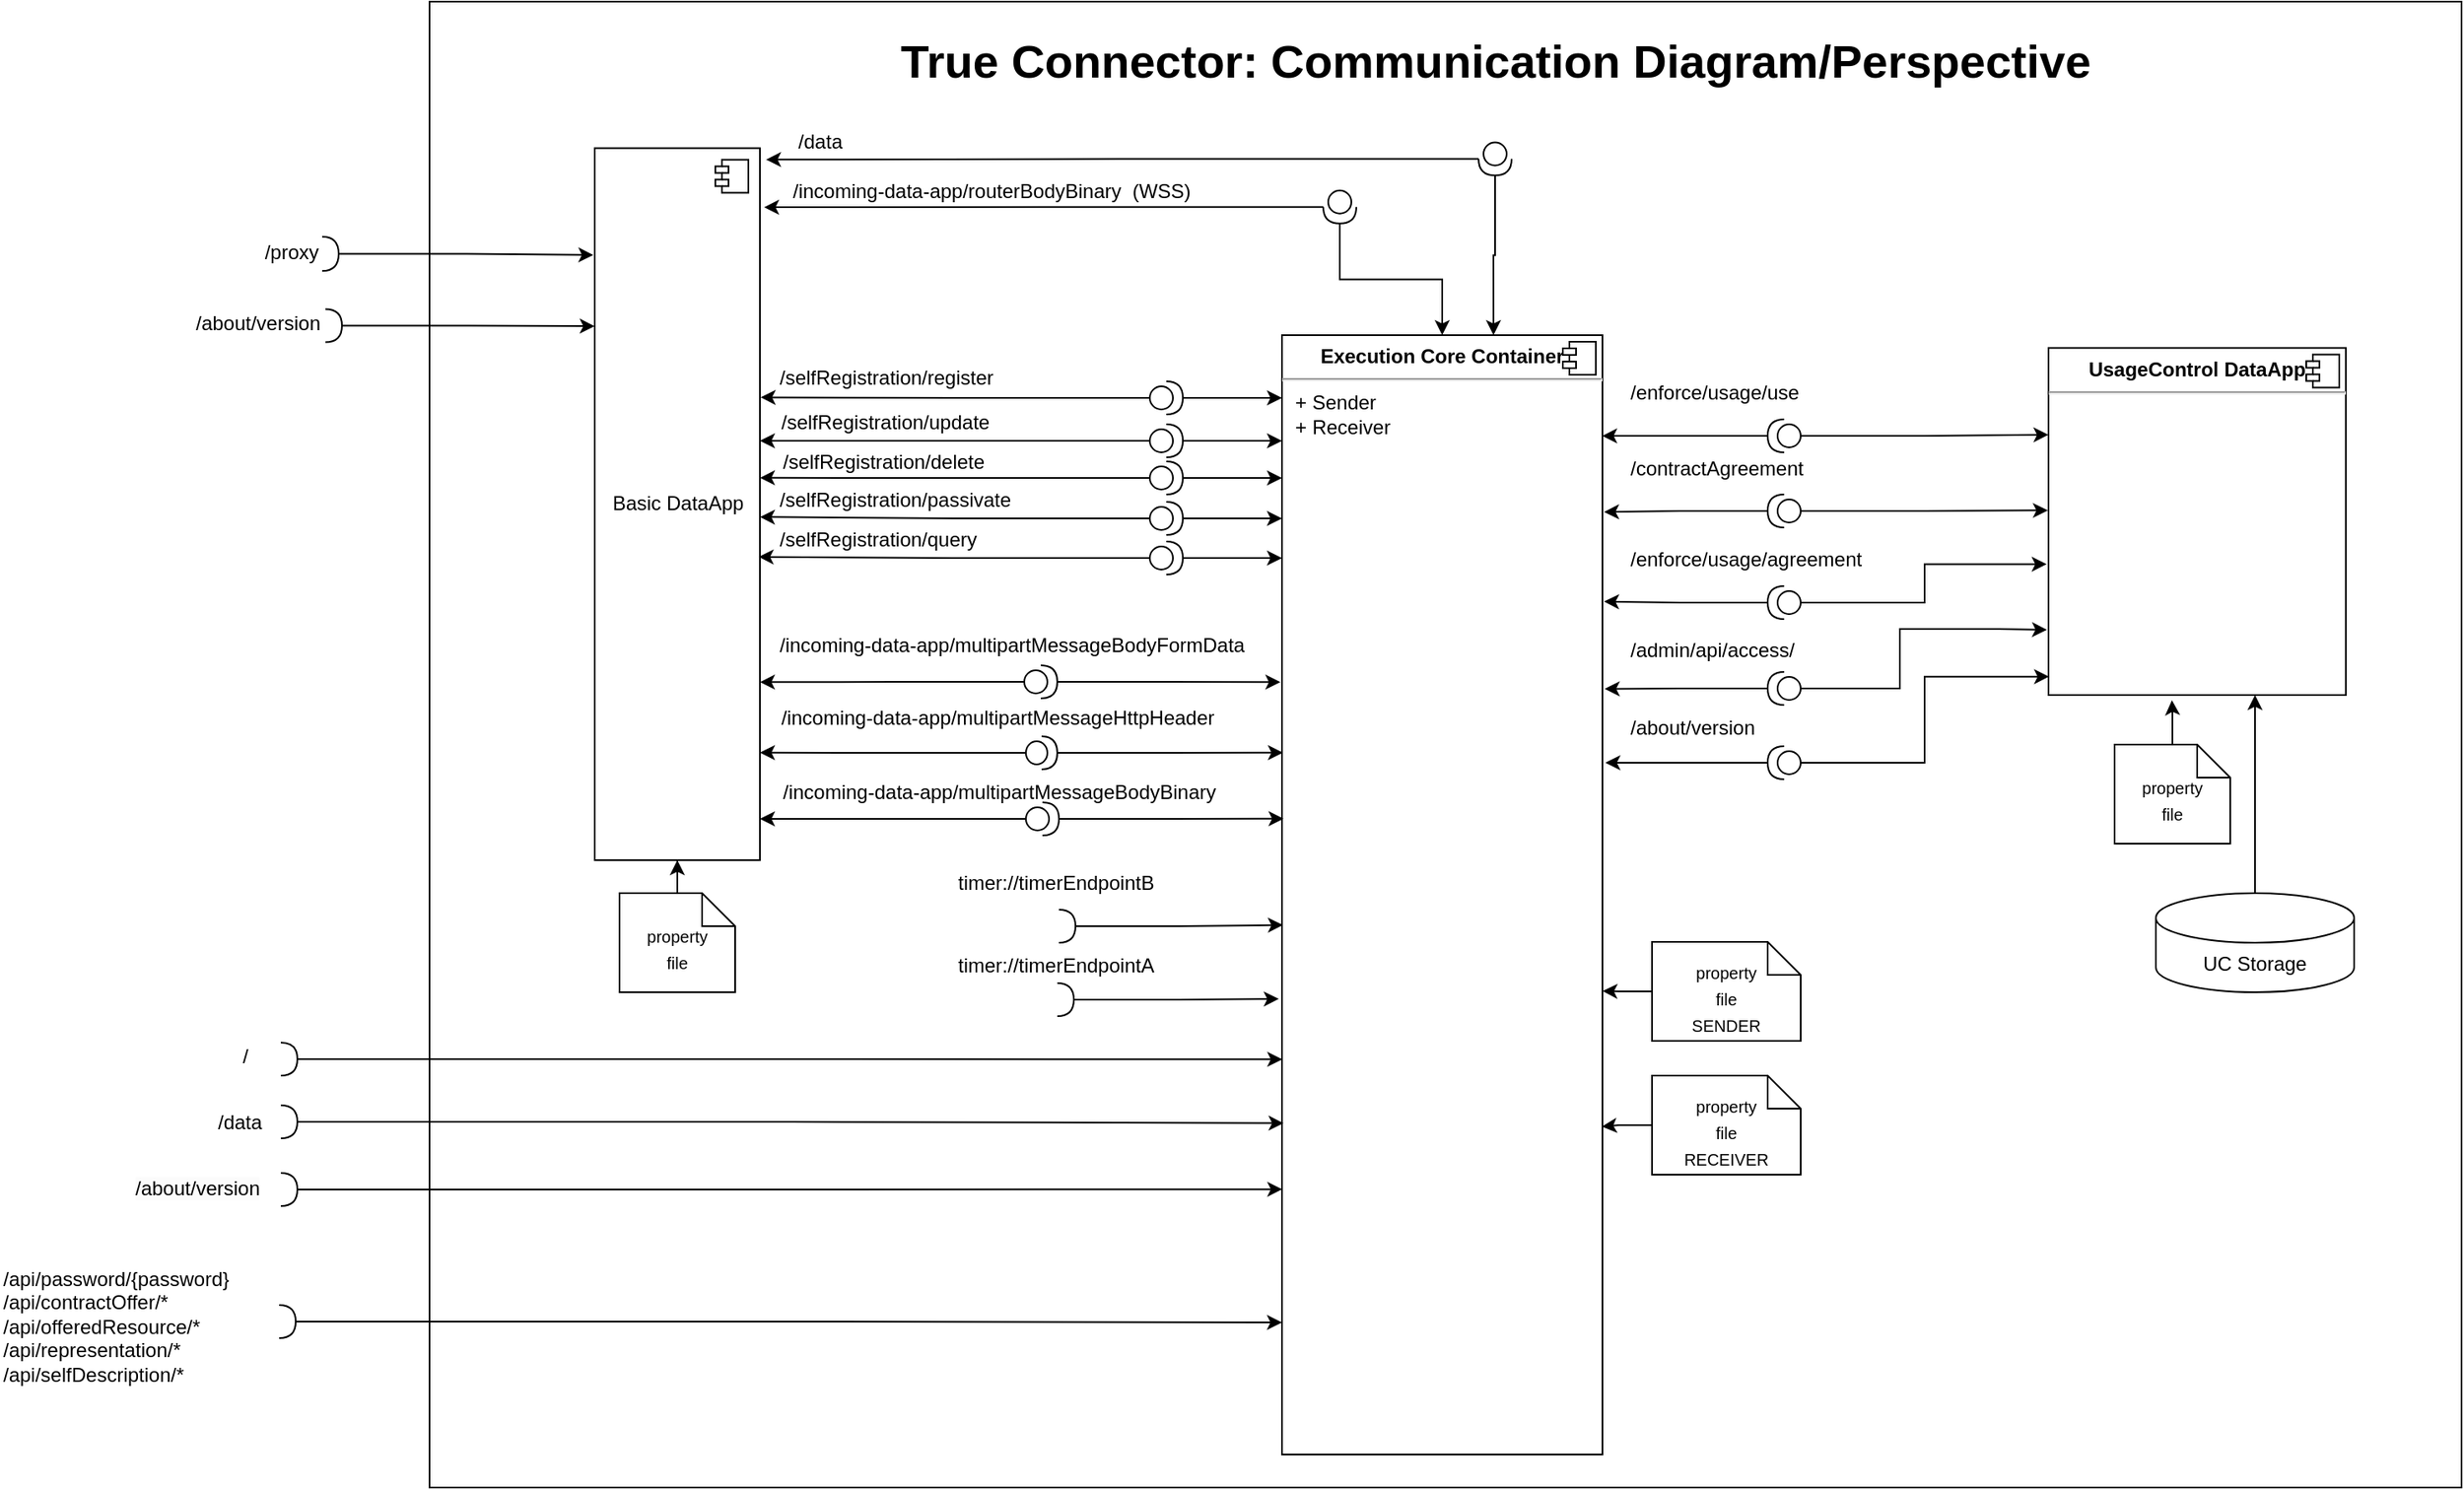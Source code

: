 <mxfile version="21.5.0" type="device">
  <diagram name="Page-1" id="HxF8pDcrHoCkQKzyp_-d">
    <mxGraphModel dx="1900" dy="549" grid="1" gridSize="10" guides="1" tooltips="1" connect="1" arrows="1" fold="1" page="1" pageScale="1" pageWidth="850" pageHeight="1100" math="0" shadow="0">
      <root>
        <mxCell id="0" />
        <mxCell id="1" parent="0" />
        <mxCell id="eHcVidoH89-sL1lNpam1-238" value="" style="rounded=0;whiteSpace=wrap;html=1;fontSize=10;" parent="1" vertex="1">
          <mxGeometry x="-200" width="1230" height="900" as="geometry" />
        </mxCell>
        <mxCell id="eHcVidoH89-sL1lNpam1-1" value="Basic DataApp" style="html=1;dropTarget=0;" parent="1" vertex="1">
          <mxGeometry x="-100" y="88.75" width="100" height="431.25" as="geometry" />
        </mxCell>
        <mxCell id="eHcVidoH89-sL1lNpam1-2" value="" style="shape=module;jettyWidth=8;jettyHeight=4;" parent="eHcVidoH89-sL1lNpam1-1" vertex="1">
          <mxGeometry x="1" width="20" height="20" relative="1" as="geometry">
            <mxPoint x="-27" y="7" as="offset" />
          </mxGeometry>
        </mxCell>
        <mxCell id="eHcVidoH89-sL1lNpam1-3" value="&lt;p style=&quot;margin:0px;margin-top:6px;text-align:center;&quot;&gt;&lt;b&gt;UsageControl DataApp&lt;/b&gt;&lt;/p&gt;&lt;hr&gt;&lt;p style=&quot;margin:0px;margin-left:8px;&quot;&gt;&lt;br&gt;&lt;/p&gt;" style="align=left;overflow=fill;html=1;dropTarget=0;" parent="1" vertex="1">
          <mxGeometry x="780" y="209.75" width="180" height="210.25" as="geometry" />
        </mxCell>
        <mxCell id="eHcVidoH89-sL1lNpam1-4" value="" style="shape=component;jettyWidth=8;jettyHeight=4;" parent="eHcVidoH89-sL1lNpam1-3" vertex="1">
          <mxGeometry x="1" width="20" height="20" relative="1" as="geometry">
            <mxPoint x="-24" y="4" as="offset" />
          </mxGeometry>
        </mxCell>
        <mxCell id="eHcVidoH89-sL1lNpam1-17" value="/data" style="text;html=1;strokeColor=none;fillColor=none;align=right;verticalAlign=middle;whiteSpace=wrap;rounded=0;" parent="1" vertex="1">
          <mxGeometry x="10" y="69.75" width="42" height="30" as="geometry" />
        </mxCell>
        <mxCell id="eHcVidoH89-sL1lNpam1-18" value="/proxy" style="text;html=1;strokeColor=none;fillColor=none;align=right;verticalAlign=middle;whiteSpace=wrap;rounded=0;" parent="1" vertex="1">
          <mxGeometry x="-307" y="137" width="42" height="30" as="geometry" />
        </mxCell>
        <mxCell id="eHcVidoH89-sL1lNpam1-19" value="/about/version" style="text;html=1;strokeColor=none;fillColor=none;align=right;verticalAlign=middle;whiteSpace=wrap;rounded=0;" parent="1" vertex="1">
          <mxGeometry x="-338.5" y="179.75" width="73.5" height="30" as="geometry" />
        </mxCell>
        <mxCell id="eHcVidoH89-sL1lNpam1-92" style="edgeStyle=orthogonalEdgeStyle;rounded=0;orthogonalLoop=1;jettySize=auto;html=1;entryX=0.5;entryY=0;entryDx=0;entryDy=0;" parent="1" source="eHcVidoH89-sL1lNpam1-20" target="eHcVidoH89-sL1lNpam1-26" edge="1">
          <mxGeometry relative="1" as="geometry" />
        </mxCell>
        <mxCell id="eHcVidoH89-sL1lNpam1-156" style="edgeStyle=orthogonalEdgeStyle;rounded=0;orthogonalLoop=1;jettySize=auto;html=1;entryX=1.025;entryY=0.083;entryDx=0;entryDy=0;entryPerimeter=0;" parent="1" source="eHcVidoH89-sL1lNpam1-20" target="eHcVidoH89-sL1lNpam1-1" edge="1">
          <mxGeometry relative="1" as="geometry" />
        </mxCell>
        <mxCell id="eHcVidoH89-sL1lNpam1-20" value="" style="shape=providedRequiredInterface;html=1;verticalLabelPosition=bottom;sketch=0;direction=south;" parent="1" vertex="1">
          <mxGeometry x="341" y="114.38" width="20" height="20" as="geometry" />
        </mxCell>
        <mxCell id="eHcVidoH89-sL1lNpam1-22" value="/incoming-data-app/routerBodyBinary&amp;nbsp; (WSS)" style="text;html=1;strokeColor=none;fillColor=none;align=left;verticalAlign=middle;whiteSpace=wrap;rounded=0;" parent="1" vertex="1">
          <mxGeometry x="18" y="99.75" width="248" height="30" as="geometry" />
        </mxCell>
        <mxCell id="eHcVidoH89-sL1lNpam1-72" style="edgeStyle=orthogonalEdgeStyle;rounded=0;orthogonalLoop=1;jettySize=auto;html=1;" parent="1" source="eHcVidoH89-sL1lNpam1-25" edge="1">
          <mxGeometry relative="1" as="geometry">
            <mxPoint x="316" y="240" as="targetPoint" />
          </mxGeometry>
        </mxCell>
        <mxCell id="eHcVidoH89-sL1lNpam1-122" style="edgeStyle=orthogonalEdgeStyle;rounded=0;orthogonalLoop=1;jettySize=auto;html=1;entryX=1.004;entryY=0.35;entryDx=0;entryDy=0;entryPerimeter=0;" parent="1" source="eHcVidoH89-sL1lNpam1-25" target="eHcVidoH89-sL1lNpam1-1" edge="1">
          <mxGeometry relative="1" as="geometry" />
        </mxCell>
        <mxCell id="eHcVidoH89-sL1lNpam1-25" value="" style="shape=providedRequiredInterface;html=1;verticalLabelPosition=bottom;sketch=0;direction=east;" parent="1" vertex="1">
          <mxGeometry x="236" y="230" width="20" height="20" as="geometry" />
        </mxCell>
        <mxCell id="eHcVidoH89-sL1lNpam1-26" value="&lt;p style=&quot;margin:0px;margin-top:6px;text-align:center;&quot;&gt;&lt;b&gt;Execution Core Container&lt;/b&gt;&lt;/p&gt;&lt;hr&gt;&lt;p style=&quot;margin:0px;margin-left:8px;&quot;&gt;+ Sender&lt;br&gt;+ Receiver&lt;/p&gt;" style="align=left;overflow=fill;html=1;dropTarget=0;" parent="1" vertex="1">
          <mxGeometry x="316" y="202" width="194" height="678" as="geometry" />
        </mxCell>
        <mxCell id="eHcVidoH89-sL1lNpam1-27" value="" style="shape=component;jettyWidth=8;jettyHeight=4;" parent="eHcVidoH89-sL1lNpam1-26" vertex="1">
          <mxGeometry x="1" width="20" height="20" relative="1" as="geometry">
            <mxPoint x="-24" y="4" as="offset" />
          </mxGeometry>
        </mxCell>
        <mxCell id="eHcVidoH89-sL1lNpam1-30" value="/selfRegistration/register" style="text;whiteSpace=wrap;html=1;" parent="1" vertex="1">
          <mxGeometry x="10" y="214" width="160" height="27.25" as="geometry" />
        </mxCell>
        <mxCell id="eHcVidoH89-sL1lNpam1-32" value="/selfRegistration/delete" style="text;whiteSpace=wrap;html=1;" parent="1" vertex="1">
          <mxGeometry x="12" y="264.75" width="160" height="23" as="geometry" />
        </mxCell>
        <mxCell id="eHcVidoH89-sL1lNpam1-33" value="/selfRegistration/passivate" style="text;whiteSpace=wrap;html=1;" parent="1" vertex="1">
          <mxGeometry x="10" y="287.75" width="170" height="26" as="geometry" />
        </mxCell>
        <mxCell id="eHcVidoH89-sL1lNpam1-34" value="/selfRegistration/query" style="text;whiteSpace=wrap;html=1;" parent="1" vertex="1">
          <mxGeometry x="10" y="311.75" width="150" height="22.75" as="geometry" />
        </mxCell>
        <mxCell id="eHcVidoH89-sL1lNpam1-36" value="/incoming-data-app/multipartMessageBodyBinary" style="text;whiteSpace=wrap;html=1;" parent="1" vertex="1">
          <mxGeometry x="12" y="465" width="300" height="30" as="geometry" />
        </mxCell>
        <mxCell id="eHcVidoH89-sL1lNpam1-37" value="/incoming-data-app/multipartMessageBodyFormData" style="text;whiteSpace=wrap;html=1;" parent="1" vertex="1">
          <mxGeometry x="10" y="376" width="300" height="30" as="geometry" />
        </mxCell>
        <mxCell id="eHcVidoH89-sL1lNpam1-38" value="/incoming-data-app/multipartMessageHttpHeader" style="text;whiteSpace=wrap;html=1;" parent="1" vertex="1">
          <mxGeometry x="11" y="420" width="300" height="30" as="geometry" />
        </mxCell>
        <mxCell id="eHcVidoH89-sL1lNpam1-39" value="timer://timerEndpointA" style="text;whiteSpace=wrap;html=1;" parent="1" vertex="1">
          <mxGeometry x="118" y="570" width="150" height="40" as="geometry" />
        </mxCell>
        <mxCell id="eHcVidoH89-sL1lNpam1-40" value="/data" style="text;whiteSpace=wrap;html=1;" parent="1" vertex="1">
          <mxGeometry x="-330" y="665" width="60" height="29" as="geometry" />
        </mxCell>
        <mxCell id="eHcVidoH89-sL1lNpam1-41" value="timer://timerEndpointB" style="text;whiteSpace=wrap;html=1;" parent="1" vertex="1">
          <mxGeometry x="118" y="520" width="150" height="29" as="geometry" />
        </mxCell>
        <mxCell id="eHcVidoH89-sL1lNpam1-42" value="/enforce/usage/use" style="text;whiteSpace=wrap;html=1;" parent="1" vertex="1">
          <mxGeometry x="525" y="223" width="140" height="30" as="geometry" />
        </mxCell>
        <mxCell id="eHcVidoH89-sL1lNpam1-43" value="/enforce/usage/agreement" style="text;whiteSpace=wrap;html=1;" parent="1" vertex="1">
          <mxGeometry x="525" y="324" width="170" height="30" as="geometry" />
        </mxCell>
        <mxCell id="eHcVidoH89-sL1lNpam1-44" value="/contractAgreement" style="text;whiteSpace=wrap;html=1;" parent="1" vertex="1">
          <mxGeometry x="525" y="268.5" width="140" height="30" as="geometry" />
        </mxCell>
        <mxCell id="eHcVidoH89-sL1lNpam1-45" value="/admin/api/access/" style="text;whiteSpace=wrap;html=1;" parent="1" vertex="1">
          <mxGeometry x="525" y="379" width="130" height="25" as="geometry" />
        </mxCell>
        <mxCell id="eHcVidoH89-sL1lNpam1-46" value="/about/version" style="text;whiteSpace=wrap;html=1;" parent="1" vertex="1">
          <mxGeometry x="525" y="426" width="110" height="25" as="geometry" />
        </mxCell>
        <mxCell id="eHcVidoH89-sL1lNpam1-154" value="" style="edgeStyle=orthogonalEdgeStyle;rounded=0;orthogonalLoop=1;jettySize=auto;html=1;" parent="1" source="eHcVidoH89-sL1lNpam1-47" target="eHcVidoH89-sL1lNpam1-3" edge="1">
          <mxGeometry relative="1" as="geometry">
            <Array as="points">
              <mxPoint x="905" y="400" />
              <mxPoint x="905" y="400" />
            </Array>
          </mxGeometry>
        </mxCell>
        <mxCell id="eHcVidoH89-sL1lNpam1-47" value="UC Storage" style="shape=cylinder3;whiteSpace=wrap;html=1;boundedLbl=1;backgroundOutline=1;size=15;" parent="1" vertex="1">
          <mxGeometry x="845" y="540" width="120" height="60" as="geometry" />
        </mxCell>
        <mxCell id="eHcVidoH89-sL1lNpam1-51" value="&lt;span style=&quot;color: rgb(0, 0, 0); font-family: Helvetica; font-size: 12px; font-style: normal; font-variant-ligatures: normal; font-variant-caps: normal; font-weight: 400; letter-spacing: normal; orphans: 2; text-align: left; text-indent: 0px; text-transform: none; widows: 2; word-spacing: 0px; -webkit-text-stroke-width: 0px; background-color: rgb(251, 251, 251); text-decoration-thickness: initial; text-decoration-style: initial; text-decoration-color: initial; float: none; display: inline !important;&quot;&gt;/about/version&lt;/span&gt;" style="text;whiteSpace=wrap;html=1;" parent="1" vertex="1">
          <mxGeometry x="-380" y="704.5" width="110" height="30" as="geometry" />
        </mxCell>
        <mxCell id="eHcVidoH89-sL1lNpam1-52" value="/" style="text;whiteSpace=wrap;html=1;" parent="1" vertex="1">
          <mxGeometry x="-315" y="625" width="60" height="29" as="geometry" />
        </mxCell>
        <mxCell id="eHcVidoH89-sL1lNpam1-102" style="edgeStyle=orthogonalEdgeStyle;rounded=0;orthogonalLoop=1;jettySize=auto;html=1;entryX=0;entryY=0.25;entryDx=0;entryDy=0;" parent="1" source="eHcVidoH89-sL1lNpam1-69" target="eHcVidoH89-sL1lNpam1-1" edge="1">
          <mxGeometry relative="1" as="geometry" />
        </mxCell>
        <mxCell id="eHcVidoH89-sL1lNpam1-69" value="" style="shape=requiredInterface;html=1;verticalLabelPosition=bottom;sketch=0;" parent="1" vertex="1">
          <mxGeometry x="-263" y="186.25" width="10" height="20" as="geometry" />
        </mxCell>
        <mxCell id="eHcVidoH89-sL1lNpam1-77" style="edgeStyle=orthogonalEdgeStyle;rounded=0;orthogonalLoop=1;jettySize=auto;html=1;" parent="1" source="eHcVidoH89-sL1lNpam1-73" edge="1">
          <mxGeometry relative="1" as="geometry">
            <mxPoint x="316" y="266" as="targetPoint" />
          </mxGeometry>
        </mxCell>
        <mxCell id="eHcVidoH89-sL1lNpam1-123" style="edgeStyle=orthogonalEdgeStyle;rounded=0;orthogonalLoop=1;jettySize=auto;html=1;entryX=1;entryY=0.411;entryDx=0;entryDy=0;entryPerimeter=0;" parent="1" source="eHcVidoH89-sL1lNpam1-73" target="eHcVidoH89-sL1lNpam1-1" edge="1">
          <mxGeometry relative="1" as="geometry" />
        </mxCell>
        <mxCell id="eHcVidoH89-sL1lNpam1-73" value="" style="shape=providedRequiredInterface;html=1;verticalLabelPosition=bottom;sketch=0;direction=east;" parent="1" vertex="1">
          <mxGeometry x="236" y="256" width="20" height="20" as="geometry" />
        </mxCell>
        <mxCell id="eHcVidoH89-sL1lNpam1-79" style="edgeStyle=orthogonalEdgeStyle;rounded=0;orthogonalLoop=1;jettySize=auto;html=1;" parent="1" source="eHcVidoH89-sL1lNpam1-74" edge="1">
          <mxGeometry relative="1" as="geometry">
            <mxPoint x="316" y="288.5" as="targetPoint" />
          </mxGeometry>
        </mxCell>
        <mxCell id="eHcVidoH89-sL1lNpam1-126" style="edgeStyle=orthogonalEdgeStyle;rounded=0;orthogonalLoop=1;jettySize=auto;html=1;entryX=1;entryY=0.463;entryDx=0;entryDy=0;entryPerimeter=0;" parent="1" source="eHcVidoH89-sL1lNpam1-74" target="eHcVidoH89-sL1lNpam1-1" edge="1">
          <mxGeometry relative="1" as="geometry" />
        </mxCell>
        <mxCell id="eHcVidoH89-sL1lNpam1-74" value="" style="shape=providedRequiredInterface;html=1;verticalLabelPosition=bottom;sketch=0;direction=east;" parent="1" vertex="1">
          <mxGeometry x="236" y="278.5" width="20" height="20" as="geometry" />
        </mxCell>
        <mxCell id="eHcVidoH89-sL1lNpam1-105" style="edgeStyle=orthogonalEdgeStyle;rounded=0;orthogonalLoop=1;jettySize=auto;html=1;" parent="1" source="eHcVidoH89-sL1lNpam1-75" edge="1">
          <mxGeometry relative="1" as="geometry">
            <mxPoint x="316" y="313" as="targetPoint" />
          </mxGeometry>
        </mxCell>
        <mxCell id="eHcVidoH89-sL1lNpam1-127" style="edgeStyle=orthogonalEdgeStyle;rounded=0;orthogonalLoop=1;jettySize=auto;html=1;entryX=1;entryY=0.518;entryDx=0;entryDy=0;entryPerimeter=0;" parent="1" source="eHcVidoH89-sL1lNpam1-75" target="eHcVidoH89-sL1lNpam1-1" edge="1">
          <mxGeometry relative="1" as="geometry" />
        </mxCell>
        <mxCell id="eHcVidoH89-sL1lNpam1-75" value="" style="shape=providedRequiredInterface;html=1;verticalLabelPosition=bottom;sketch=0;direction=east;" parent="1" vertex="1">
          <mxGeometry x="236" y="303" width="20" height="20" as="geometry" />
        </mxCell>
        <mxCell id="eHcVidoH89-sL1lNpam1-81" style="edgeStyle=orthogonalEdgeStyle;rounded=0;orthogonalLoop=1;jettySize=auto;html=1;" parent="1" source="eHcVidoH89-sL1lNpam1-76" edge="1">
          <mxGeometry relative="1" as="geometry">
            <mxPoint x="316" y="337" as="targetPoint" />
          </mxGeometry>
        </mxCell>
        <mxCell id="eHcVidoH89-sL1lNpam1-128" style="edgeStyle=orthogonalEdgeStyle;rounded=0;orthogonalLoop=1;jettySize=auto;html=1;entryX=0.992;entryY=0.574;entryDx=0;entryDy=0;entryPerimeter=0;" parent="1" source="eHcVidoH89-sL1lNpam1-76" target="eHcVidoH89-sL1lNpam1-1" edge="1">
          <mxGeometry relative="1" as="geometry" />
        </mxCell>
        <mxCell id="eHcVidoH89-sL1lNpam1-76" value="" style="shape=providedRequiredInterface;html=1;verticalLabelPosition=bottom;sketch=0;direction=east;" parent="1" vertex="1">
          <mxGeometry x="236" y="327" width="20" height="20" as="geometry" />
        </mxCell>
        <mxCell id="eHcVidoH89-sL1lNpam1-103" style="edgeStyle=orthogonalEdgeStyle;rounded=0;orthogonalLoop=1;jettySize=auto;html=1;entryX=-0.008;entryY=0.15;entryDx=0;entryDy=0;entryPerimeter=0;" parent="1" source="eHcVidoH89-sL1lNpam1-90" target="eHcVidoH89-sL1lNpam1-1" edge="1">
          <mxGeometry relative="1" as="geometry" />
        </mxCell>
        <mxCell id="eHcVidoH89-sL1lNpam1-90" value="" style="shape=requiredInterface;html=1;verticalLabelPosition=bottom;sketch=0;" parent="1" vertex="1">
          <mxGeometry x="-265" y="142.38" width="10" height="20.75" as="geometry" />
        </mxCell>
        <mxCell id="eHcVidoH89-sL1lNpam1-115" style="edgeStyle=orthogonalEdgeStyle;rounded=0;orthogonalLoop=1;jettySize=auto;html=1;entryX=1;entryY=0.75;entryDx=0;entryDy=0;" parent="1" source="eHcVidoH89-sL1lNpam1-107" target="eHcVidoH89-sL1lNpam1-1" edge="1">
          <mxGeometry relative="1" as="geometry" />
        </mxCell>
        <mxCell id="eHcVidoH89-sL1lNpam1-167" style="edgeStyle=orthogonalEdgeStyle;rounded=0;orthogonalLoop=1;jettySize=auto;html=1;entryX=-0.005;entryY=0.31;entryDx=0;entryDy=0;entryPerimeter=0;" parent="1" source="eHcVidoH89-sL1lNpam1-107" target="eHcVidoH89-sL1lNpam1-26" edge="1">
          <mxGeometry relative="1" as="geometry" />
        </mxCell>
        <mxCell id="eHcVidoH89-sL1lNpam1-107" value="" style="shape=providedRequiredInterface;html=1;verticalLabelPosition=bottom;sketch=0;direction=east;" parent="1" vertex="1">
          <mxGeometry x="160" y="402" width="20" height="20" as="geometry" />
        </mxCell>
        <mxCell id="eHcVidoH89-sL1lNpam1-120" style="edgeStyle=orthogonalEdgeStyle;rounded=0;orthogonalLoop=1;jettySize=auto;html=1;entryX=1;entryY=0.849;entryDx=0;entryDy=0;entryPerimeter=0;" parent="1" source="eHcVidoH89-sL1lNpam1-108" target="eHcVidoH89-sL1lNpam1-1" edge="1">
          <mxGeometry relative="1" as="geometry" />
        </mxCell>
        <mxCell id="eHcVidoH89-sL1lNpam1-168" style="edgeStyle=orthogonalEdgeStyle;rounded=0;orthogonalLoop=1;jettySize=auto;html=1;entryX=0.003;entryY=0.373;entryDx=0;entryDy=0;entryPerimeter=0;" parent="1" source="eHcVidoH89-sL1lNpam1-108" target="eHcVidoH89-sL1lNpam1-26" edge="1">
          <mxGeometry relative="1" as="geometry" />
        </mxCell>
        <mxCell id="eHcVidoH89-sL1lNpam1-108" value="" style="shape=providedRequiredInterface;html=1;verticalLabelPosition=bottom;sketch=0;direction=east;" parent="1" vertex="1">
          <mxGeometry x="161" y="445" width="19" height="20" as="geometry" />
        </mxCell>
        <mxCell id="eHcVidoH89-sL1lNpam1-118" style="edgeStyle=orthogonalEdgeStyle;rounded=0;orthogonalLoop=1;jettySize=auto;html=1;entryX=1;entryY=0.942;entryDx=0;entryDy=0;entryPerimeter=0;" parent="1" source="eHcVidoH89-sL1lNpam1-109" target="eHcVidoH89-sL1lNpam1-1" edge="1">
          <mxGeometry relative="1" as="geometry" />
        </mxCell>
        <mxCell id="eHcVidoH89-sL1lNpam1-169" style="edgeStyle=orthogonalEdgeStyle;rounded=0;orthogonalLoop=1;jettySize=auto;html=1;entryX=0.005;entryY=0.432;entryDx=0;entryDy=0;entryPerimeter=0;" parent="1" source="eHcVidoH89-sL1lNpam1-109" target="eHcVidoH89-sL1lNpam1-26" edge="1">
          <mxGeometry relative="1" as="geometry" />
        </mxCell>
        <mxCell id="eHcVidoH89-sL1lNpam1-109" value="" style="shape=providedRequiredInterface;html=1;verticalLabelPosition=bottom;sketch=0;direction=east;" parent="1" vertex="1">
          <mxGeometry x="161" y="485" width="20" height="20" as="geometry" />
        </mxCell>
        <mxCell id="eHcVidoH89-sL1lNpam1-121" value="/selfRegistration/update" style="text;whiteSpace=wrap;html=1;" parent="1" vertex="1">
          <mxGeometry x="11" y="241.25" width="160" height="30" as="geometry" />
        </mxCell>
        <mxCell id="eHcVidoH89-sL1lNpam1-190" style="edgeStyle=orthogonalEdgeStyle;rounded=0;orthogonalLoop=1;jettySize=auto;html=1;entryX=0.001;entryY=0.647;entryDx=0;entryDy=0;entryPerimeter=0;" parent="1" source="eHcVidoH89-sL1lNpam1-129" target="eHcVidoH89-sL1lNpam1-26" edge="1">
          <mxGeometry relative="1" as="geometry" />
        </mxCell>
        <mxCell id="eHcVidoH89-sL1lNpam1-129" value="" style="shape=requiredInterface;html=1;verticalLabelPosition=bottom;sketch=0;" parent="1" vertex="1">
          <mxGeometry x="-290" y="630.5" width="10" height="20" as="geometry" />
        </mxCell>
        <mxCell id="eHcVidoH89-sL1lNpam1-189" style="edgeStyle=orthogonalEdgeStyle;rounded=0;orthogonalLoop=1;jettySize=auto;html=1;entryX=0.005;entryY=0.704;entryDx=0;entryDy=0;entryPerimeter=0;" parent="1" source="eHcVidoH89-sL1lNpam1-130" target="eHcVidoH89-sL1lNpam1-26" edge="1">
          <mxGeometry relative="1" as="geometry" />
        </mxCell>
        <mxCell id="eHcVidoH89-sL1lNpam1-130" value="" style="shape=requiredInterface;html=1;verticalLabelPosition=bottom;sketch=0;" parent="1" vertex="1">
          <mxGeometry x="-290" y="668.5" width="10" height="20" as="geometry" />
        </mxCell>
        <mxCell id="eHcVidoH89-sL1lNpam1-188" style="edgeStyle=orthogonalEdgeStyle;rounded=0;orthogonalLoop=1;jettySize=auto;html=1;entryX=0.001;entryY=0.763;entryDx=0;entryDy=0;entryPerimeter=0;" parent="1" source="eHcVidoH89-sL1lNpam1-132" target="eHcVidoH89-sL1lNpam1-26" edge="1">
          <mxGeometry relative="1" as="geometry">
            <mxPoint x="310" y="719" as="targetPoint" />
          </mxGeometry>
        </mxCell>
        <mxCell id="eHcVidoH89-sL1lNpam1-132" value="" style="shape=requiredInterface;html=1;verticalLabelPosition=bottom;sketch=0;" parent="1" vertex="1">
          <mxGeometry x="-290" y="709.5" width="10" height="20" as="geometry" />
        </mxCell>
        <mxCell id="eHcVidoH89-sL1lNpam1-236" style="edgeStyle=orthogonalEdgeStyle;rounded=0;orthogonalLoop=1;jettySize=auto;html=1;entryX=0;entryY=0.25;entryDx=0;entryDy=0;fontSize=10;" parent="1" source="eHcVidoH89-sL1lNpam1-136" target="eHcVidoH89-sL1lNpam1-3" edge="1">
          <mxGeometry relative="1" as="geometry" />
        </mxCell>
        <mxCell id="eHcVidoH89-sL1lNpam1-237" style="edgeStyle=orthogonalEdgeStyle;rounded=0;orthogonalLoop=1;jettySize=auto;html=1;entryX=0.999;entryY=0.09;entryDx=0;entryDy=0;entryPerimeter=0;fontSize=10;" parent="1" source="eHcVidoH89-sL1lNpam1-136" target="eHcVidoH89-sL1lNpam1-26" edge="1">
          <mxGeometry relative="1" as="geometry" />
        </mxCell>
        <mxCell id="eHcVidoH89-sL1lNpam1-136" value="" style="shape=providedRequiredInterface;html=1;verticalLabelPosition=bottom;sketch=0;direction=west;" parent="1" vertex="1">
          <mxGeometry x="610" y="253" width="20" height="20" as="geometry" />
        </mxCell>
        <mxCell id="eHcVidoH89-sL1lNpam1-198" style="edgeStyle=orthogonalEdgeStyle;rounded=0;orthogonalLoop=1;jettySize=auto;html=1;entryX=1.005;entryY=0.158;entryDx=0;entryDy=0;entryPerimeter=0;" parent="1" source="eHcVidoH89-sL1lNpam1-139" target="eHcVidoH89-sL1lNpam1-26" edge="1">
          <mxGeometry relative="1" as="geometry">
            <mxPoint x="530" y="308" as="targetPoint" />
          </mxGeometry>
        </mxCell>
        <mxCell id="eHcVidoH89-sL1lNpam1-232" style="edgeStyle=orthogonalEdgeStyle;rounded=0;orthogonalLoop=1;jettySize=auto;html=1;entryX=-0.002;entryY=0.468;entryDx=0;entryDy=0;entryPerimeter=0;fontSize=10;" parent="1" source="eHcVidoH89-sL1lNpam1-139" target="eHcVidoH89-sL1lNpam1-3" edge="1">
          <mxGeometry relative="1" as="geometry" />
        </mxCell>
        <mxCell id="eHcVidoH89-sL1lNpam1-139" value="" style="shape=providedRequiredInterface;html=1;verticalLabelPosition=bottom;sketch=0;direction=west;" parent="1" vertex="1">
          <mxGeometry x="610" y="298.5" width="20" height="20" as="geometry" />
        </mxCell>
        <mxCell id="eHcVidoH89-sL1lNpam1-223" style="edgeStyle=orthogonalEdgeStyle;rounded=0;orthogonalLoop=1;jettySize=auto;html=1;fontSize=10;entryX=1.005;entryY=0.238;entryDx=0;entryDy=0;entryPerimeter=0;" parent="1" source="eHcVidoH89-sL1lNpam1-142" target="eHcVidoH89-sL1lNpam1-26" edge="1">
          <mxGeometry relative="1" as="geometry">
            <mxPoint x="540" y="363" as="targetPoint" />
          </mxGeometry>
        </mxCell>
        <mxCell id="eHcVidoH89-sL1lNpam1-231" style="edgeStyle=orthogonalEdgeStyle;rounded=0;orthogonalLoop=1;jettySize=auto;html=1;entryX=-0.006;entryY=0.623;entryDx=0;entryDy=0;entryPerimeter=0;fontSize=10;" parent="1" source="eHcVidoH89-sL1lNpam1-142" target="eHcVidoH89-sL1lNpam1-3" edge="1">
          <mxGeometry relative="1" as="geometry" />
        </mxCell>
        <mxCell id="eHcVidoH89-sL1lNpam1-142" value="" style="shape=providedRequiredInterface;html=1;verticalLabelPosition=bottom;sketch=0;direction=west;" parent="1" vertex="1">
          <mxGeometry x="610" y="354" width="20" height="20" as="geometry" />
        </mxCell>
        <mxCell id="eHcVidoH89-sL1lNpam1-148" style="edgeStyle=orthogonalEdgeStyle;rounded=0;orthogonalLoop=1;jettySize=auto;html=1;exitX=0.5;exitY=1;exitDx=0;exitDy=0;" parent="1" source="eHcVidoH89-sL1lNpam1-46" target="eHcVidoH89-sL1lNpam1-46" edge="1">
          <mxGeometry relative="1" as="geometry" />
        </mxCell>
        <mxCell id="eHcVidoH89-sL1lNpam1-230" style="edgeStyle=orthogonalEdgeStyle;rounded=0;orthogonalLoop=1;jettySize=auto;html=1;fontSize=10;entryX=-0.005;entryY=0.812;entryDx=0;entryDy=0;entryPerimeter=0;" parent="1" source="eHcVidoH89-sL1lNpam1-150" target="eHcVidoH89-sL1lNpam1-3" edge="1">
          <mxGeometry relative="1" as="geometry">
            <mxPoint x="750" y="380" as="targetPoint" />
            <Array as="points">
              <mxPoint x="690" y="416" />
              <mxPoint x="690" y="380" />
              <mxPoint x="750" y="380" />
            </Array>
          </mxGeometry>
        </mxCell>
        <mxCell id="eHcVidoH89-sL1lNpam1-234" style="edgeStyle=orthogonalEdgeStyle;rounded=0;orthogonalLoop=1;jettySize=auto;html=1;fontSize=10;entryX=1.007;entryY=0.316;entryDx=0;entryDy=0;entryPerimeter=0;" parent="1" source="eHcVidoH89-sL1lNpam1-150" target="eHcVidoH89-sL1lNpam1-26" edge="1">
          <mxGeometry relative="1" as="geometry">
            <mxPoint x="540" y="416" as="targetPoint" />
          </mxGeometry>
        </mxCell>
        <mxCell id="eHcVidoH89-sL1lNpam1-150" value="" style="shape=providedRequiredInterface;html=1;verticalLabelPosition=bottom;sketch=0;direction=west;" parent="1" vertex="1">
          <mxGeometry x="610" y="406" width="20" height="20" as="geometry" />
        </mxCell>
        <mxCell id="eHcVidoH89-sL1lNpam1-187" style="edgeStyle=orthogonalEdgeStyle;rounded=0;orthogonalLoop=1;jettySize=auto;html=1;entryX=0;entryY=0.882;entryDx=0;entryDy=0;entryPerimeter=0;" parent="1" source="eHcVidoH89-sL1lNpam1-157" target="eHcVidoH89-sL1lNpam1-26" edge="1">
          <mxGeometry relative="1" as="geometry">
            <mxPoint x="310" y="800" as="targetPoint" />
          </mxGeometry>
        </mxCell>
        <mxCell id="eHcVidoH89-sL1lNpam1-157" value="" style="shape=requiredInterface;html=1;verticalLabelPosition=bottom;sketch=0;" parent="1" vertex="1">
          <mxGeometry x="-291" y="789.5" width="10" height="20" as="geometry" />
        </mxCell>
        <mxCell id="eHcVidoH89-sL1lNpam1-174" style="edgeStyle=orthogonalEdgeStyle;rounded=0;orthogonalLoop=1;jettySize=auto;html=1;entryX=0.003;entryY=0.527;entryDx=0;entryDy=0;entryPerimeter=0;" parent="1" source="eHcVidoH89-sL1lNpam1-171" target="eHcVidoH89-sL1lNpam1-26" edge="1">
          <mxGeometry relative="1" as="geometry" />
        </mxCell>
        <mxCell id="eHcVidoH89-sL1lNpam1-171" value="" style="shape=requiredInterface;html=1;verticalLabelPosition=bottom;sketch=0;" parent="1" vertex="1">
          <mxGeometry x="181" y="550" width="10" height="20" as="geometry" />
        </mxCell>
        <mxCell id="eHcVidoH89-sL1lNpam1-173" style="edgeStyle=orthogonalEdgeStyle;rounded=0;orthogonalLoop=1;jettySize=auto;html=1;entryX=-0.01;entryY=0.593;entryDx=0;entryDy=0;entryPerimeter=0;" parent="1" source="eHcVidoH89-sL1lNpam1-172" target="eHcVidoH89-sL1lNpam1-26" edge="1">
          <mxGeometry relative="1" as="geometry" />
        </mxCell>
        <mxCell id="eHcVidoH89-sL1lNpam1-172" value="" style="shape=requiredInterface;html=1;verticalLabelPosition=bottom;sketch=0;" parent="1" vertex="1">
          <mxGeometry x="180" y="594.5" width="10" height="20" as="geometry" />
        </mxCell>
        <mxCell id="eHcVidoH89-sL1lNpam1-185" value="/api/password/{password}&#xa;/api/contractOffer/*&#xa;/api/offeredResource/*&#xa;/api/representation/*&#xa;/api/selfDescription/*" style="text;whiteSpace=wrap;html=1;" parent="1" vertex="1">
          <mxGeometry x="-460" y="759.5" width="150" height="80" as="geometry" />
        </mxCell>
        <mxCell id="eHcVidoH89-sL1lNpam1-203" value="&lt;font size=&quot;1&quot; style=&quot;&quot;&gt;&lt;b style=&quot;font-size: 28px;&quot;&gt;True Connector: Communication Diagram/Perspective&lt;/b&gt;&lt;/font&gt;" style="text;html=1;strokeColor=none;fillColor=none;align=center;verticalAlign=middle;whiteSpace=wrap;rounded=0;" parent="1" vertex="1">
          <mxGeometry x="62.5" y="10" width="765" height="51.25" as="geometry" />
        </mxCell>
        <mxCell id="eHcVidoH89-sL1lNpam1-210" style="edgeStyle=orthogonalEdgeStyle;rounded=0;orthogonalLoop=1;jettySize=auto;html=1;fontSize=30;entryX=0.66;entryY=0;entryDx=0;entryDy=0;entryPerimeter=0;" parent="1" source="eHcVidoH89-sL1lNpam1-206" target="eHcVidoH89-sL1lNpam1-26" edge="1">
          <mxGeometry relative="1" as="geometry">
            <mxPoint x="445" y="180" as="targetPoint" />
          </mxGeometry>
        </mxCell>
        <mxCell id="eHcVidoH89-sL1lNpam1-212" style="edgeStyle=orthogonalEdgeStyle;rounded=0;orthogonalLoop=1;jettySize=auto;html=1;fontSize=30;entryX=1.037;entryY=0.016;entryDx=0;entryDy=0;entryPerimeter=0;" parent="1" source="eHcVidoH89-sL1lNpam1-206" target="eHcVidoH89-sL1lNpam1-1" edge="1">
          <mxGeometry relative="1" as="geometry">
            <mxPoint x="10" y="91" as="targetPoint" />
          </mxGeometry>
        </mxCell>
        <mxCell id="eHcVidoH89-sL1lNpam1-206" value="" style="shape=providedRequiredInterface;html=1;verticalLabelPosition=bottom;sketch=0;direction=south;" parent="1" vertex="1">
          <mxGeometry x="435" y="85.25" width="20" height="20" as="geometry" />
        </mxCell>
        <mxCell id="eHcVidoH89-sL1lNpam1-221" style="edgeStyle=orthogonalEdgeStyle;rounded=0;orthogonalLoop=1;jettySize=auto;html=1;entryX=0.5;entryY=1;entryDx=0;entryDy=0;fontSize=10;" parent="1" source="eHcVidoH89-sL1lNpam1-214" target="eHcVidoH89-sL1lNpam1-1" edge="1">
          <mxGeometry relative="1" as="geometry" />
        </mxCell>
        <mxCell id="eHcVidoH89-sL1lNpam1-214" value="&lt;p style=&quot;line-height: 30%;&quot;&gt;&lt;font style=&quot;font-size: 10px;&quot;&gt;property&lt;br&gt;file&lt;br&gt;&lt;/font&gt;&lt;/p&gt;" style="shape=note;size=20;whiteSpace=wrap;html=1;fontSize=30;" parent="1" vertex="1">
          <mxGeometry x="-85" y="540" width="70" height="60" as="geometry" />
        </mxCell>
        <mxCell id="eHcVidoH89-sL1lNpam1-219" style="edgeStyle=orthogonalEdgeStyle;rounded=0;orthogonalLoop=1;jettySize=auto;html=1;entryX=1;entryY=0.586;entryDx=0;entryDy=0;entryPerimeter=0;fontSize=10;" parent="1" source="eHcVidoH89-sL1lNpam1-215" target="eHcVidoH89-sL1lNpam1-26" edge="1">
          <mxGeometry relative="1" as="geometry" />
        </mxCell>
        <mxCell id="eHcVidoH89-sL1lNpam1-215" value="&lt;p style=&quot;line-height: 30%;&quot;&gt;&lt;font style=&quot;font-size: 10px;&quot;&gt;property&lt;br&gt;file&lt;br&gt;SENDER&lt;/font&gt;&lt;/p&gt;" style="shape=note;size=20;whiteSpace=wrap;html=1;fontSize=30;" parent="1" vertex="1">
          <mxGeometry x="540" y="569.5" width="90" height="60" as="geometry" />
        </mxCell>
        <mxCell id="eHcVidoH89-sL1lNpam1-220" style="edgeStyle=orthogonalEdgeStyle;rounded=0;orthogonalLoop=1;jettySize=auto;html=1;entryX=0.998;entryY=0.707;entryDx=0;entryDy=0;entryPerimeter=0;fontSize=10;" parent="1" source="eHcVidoH89-sL1lNpam1-216" target="eHcVidoH89-sL1lNpam1-26" edge="1">
          <mxGeometry relative="1" as="geometry" />
        </mxCell>
        <mxCell id="eHcVidoH89-sL1lNpam1-216" value="&lt;p style=&quot;line-height: 30%;&quot;&gt;&lt;font style=&quot;font-size: 10px;&quot;&gt;property&lt;br&gt;file&lt;br&gt;RECEIVER&lt;/font&gt;&lt;/p&gt;" style="shape=note;size=20;whiteSpace=wrap;html=1;fontSize=30;" parent="1" vertex="1">
          <mxGeometry x="540" y="650.5" width="90" height="60" as="geometry" />
        </mxCell>
        <mxCell id="eHcVidoH89-sL1lNpam1-222" style="edgeStyle=orthogonalEdgeStyle;rounded=0;orthogonalLoop=1;jettySize=auto;html=1;entryX=0.415;entryY=1.015;entryDx=0;entryDy=0;entryPerimeter=0;fontSize=10;" parent="1" source="eHcVidoH89-sL1lNpam1-217" target="eHcVidoH89-sL1lNpam1-3" edge="1">
          <mxGeometry relative="1" as="geometry" />
        </mxCell>
        <mxCell id="eHcVidoH89-sL1lNpam1-217" value="&lt;p style=&quot;line-height: 30%;&quot;&gt;&lt;font style=&quot;font-size: 10px;&quot;&gt;property&lt;br&gt;file&lt;br&gt;&lt;/font&gt;&lt;/p&gt;" style="shape=note;size=20;whiteSpace=wrap;html=1;fontSize=30;" parent="1" vertex="1">
          <mxGeometry x="820" y="450" width="70" height="60" as="geometry" />
        </mxCell>
        <mxCell id="eHcVidoH89-sL1lNpam1-229" style="edgeStyle=orthogonalEdgeStyle;rounded=0;orthogonalLoop=1;jettySize=auto;html=1;entryX=0.002;entryY=0.947;entryDx=0;entryDy=0;entryPerimeter=0;fontSize=10;" parent="1" source="eHcVidoH89-sL1lNpam1-227" target="eHcVidoH89-sL1lNpam1-3" edge="1">
          <mxGeometry relative="1" as="geometry" />
        </mxCell>
        <mxCell id="eHcVidoH89-sL1lNpam1-233" style="edgeStyle=orthogonalEdgeStyle;rounded=0;orthogonalLoop=1;jettySize=auto;html=1;entryX=1.009;entryY=0.382;entryDx=0;entryDy=0;entryPerimeter=0;fontSize=10;" parent="1" source="eHcVidoH89-sL1lNpam1-227" target="eHcVidoH89-sL1lNpam1-26" edge="1">
          <mxGeometry relative="1" as="geometry" />
        </mxCell>
        <mxCell id="eHcVidoH89-sL1lNpam1-227" value="" style="shape=providedRequiredInterface;html=1;verticalLabelPosition=bottom;sketch=0;direction=west;" parent="1" vertex="1">
          <mxGeometry x="610" y="451" width="20" height="20" as="geometry" />
        </mxCell>
      </root>
    </mxGraphModel>
  </diagram>
</mxfile>
